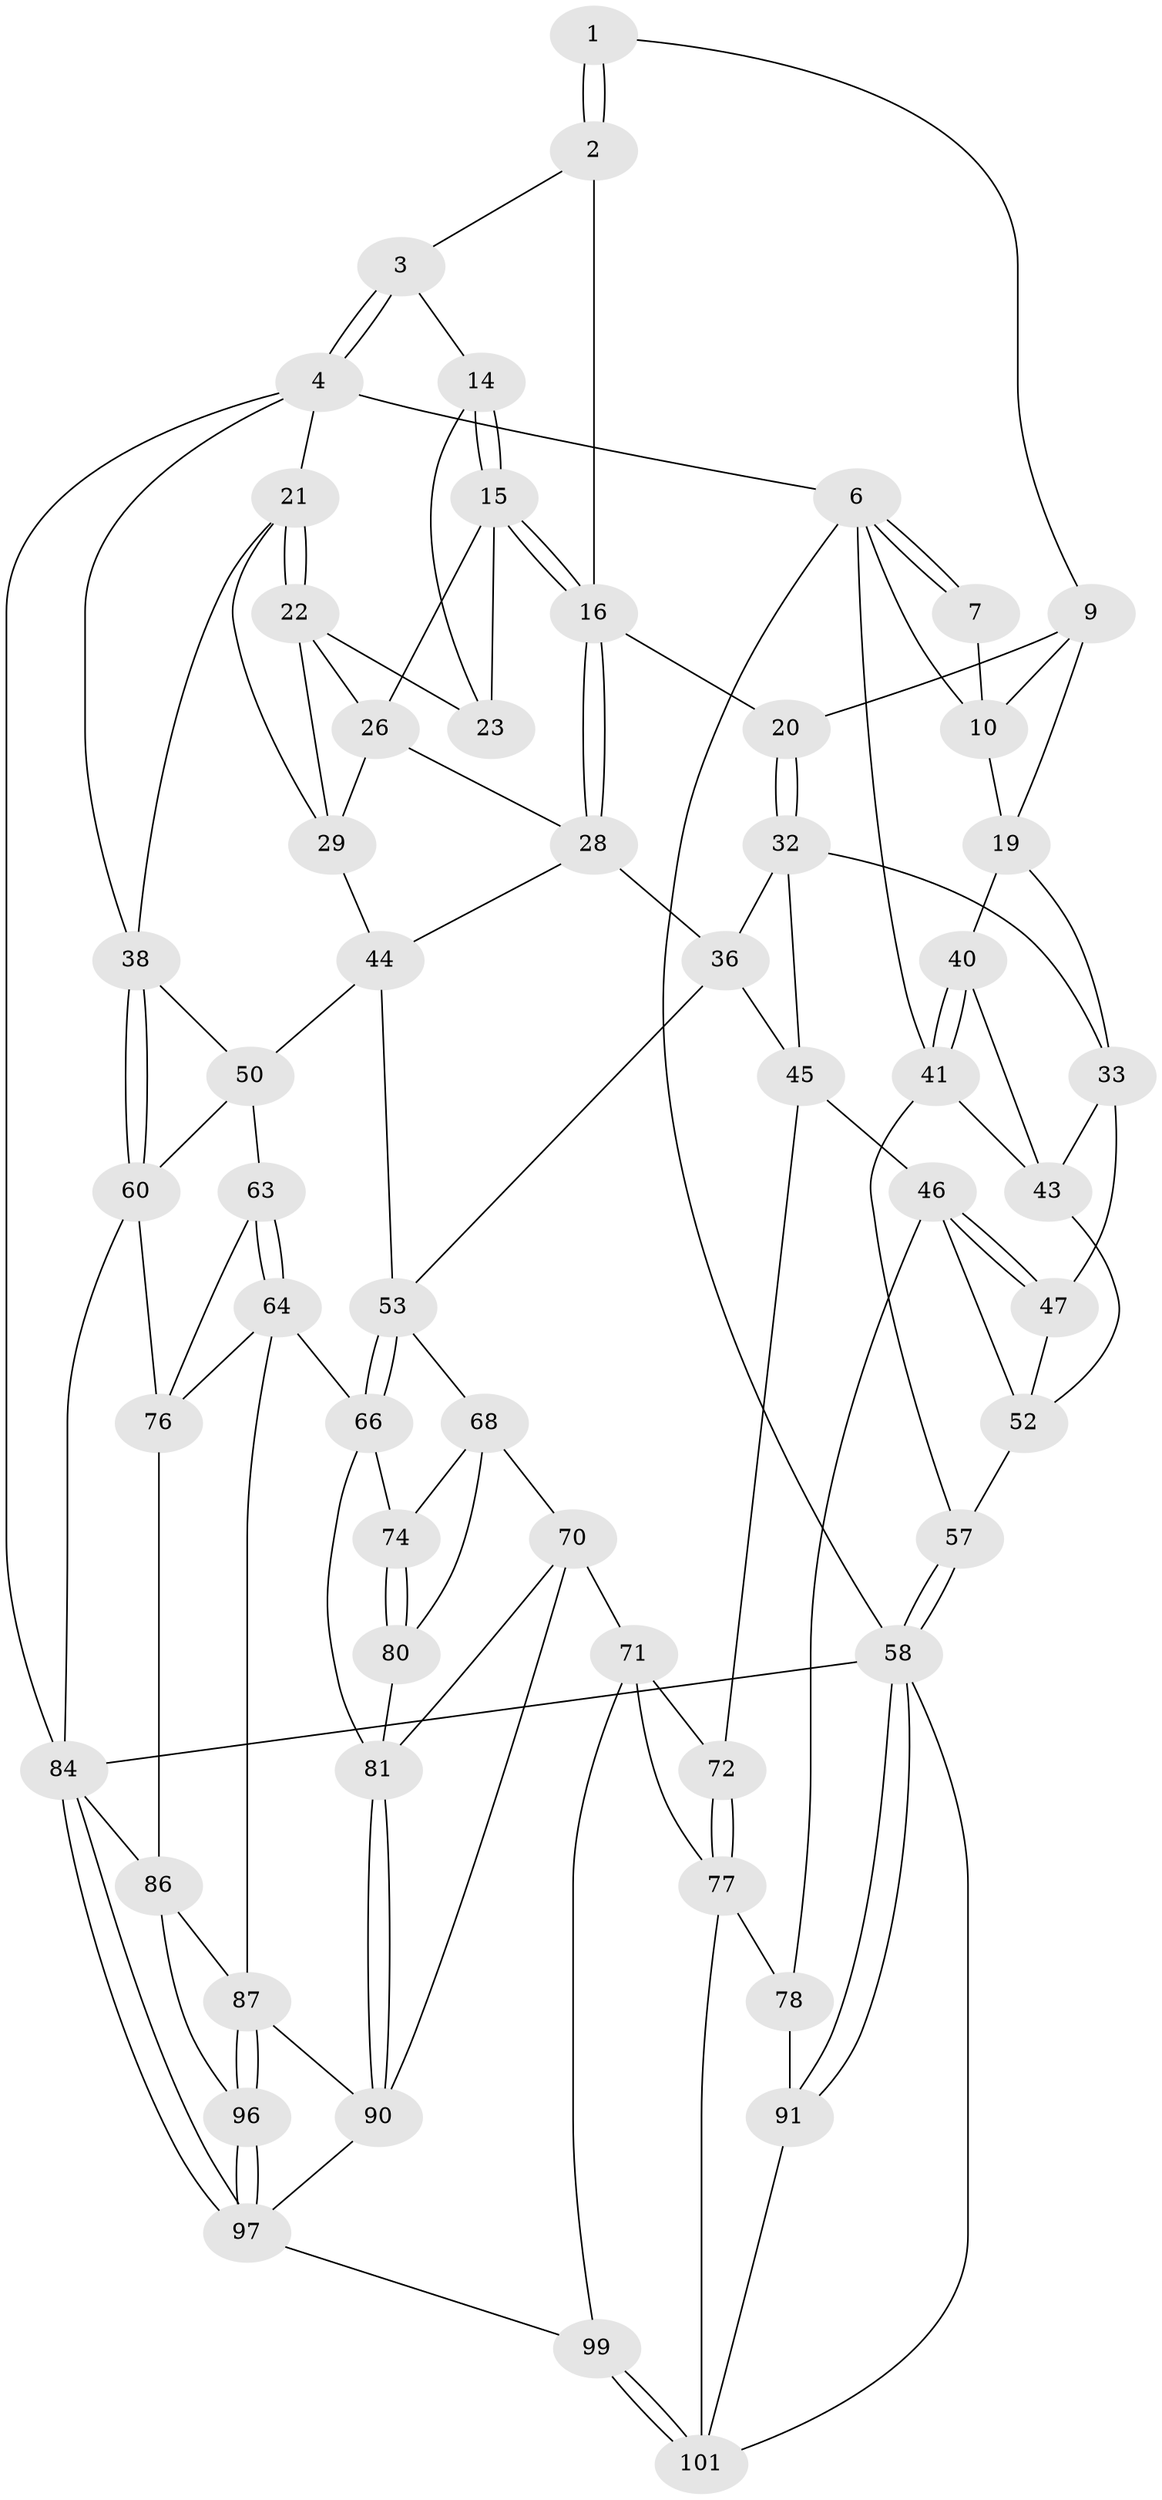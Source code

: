 // original degree distribution, {3: 0.0196078431372549, 5: 0.5098039215686274, 4: 0.24509803921568626, 6: 0.22549019607843138}
// Generated by graph-tools (version 1.1) at 2025/38/02/21/25 10:38:58]
// undirected, 58 vertices, 130 edges
graph export_dot {
graph [start="1"]
  node [color=gray90,style=filled];
  1 [pos="+0.35353093916512496+0",super="+8"];
  2 [pos="+0.5072379023444267+0",super="+11"];
  3 [pos="+0.7553453184763423+0"];
  4 [pos="+1+0",super="+5"];
  6 [pos="+0+0",super="+12"];
  7 [pos="+0.2007750770239557+0"];
  9 [pos="+0.23734597912245853+0.1207330650912708",super="+18"];
  10 [pos="+0.16008977328859564+0.04712677950509085",super="+13"];
  14 [pos="+0.7256663594994172+0.055003239369844074"];
  15 [pos="+0.5752835579675782+0.2524522974483196",super="+24"];
  16 [pos="+0.5211390966578756+0.2876195120752275",super="+17"];
  19 [pos="+0.1488401999306872+0.2757026930270148",super="+34"];
  20 [pos="+0.37110743700571075+0.22034158848512386"];
  21 [pos="+0.8864718044589983+0.27093858711973284",super="+31"];
  22 [pos="+0.7597493976086875+0.1757976589178447",super="+25"];
  23 [pos="+0.738149134661365+0.12508515110453355"];
  26 [pos="+0.7201890807707167+0.2792724383685277",super="+27"];
  28 [pos="+0.5222211843094318+0.2938668769047183",super="+35"];
  29 [pos="+0.8651384227104328+0.3736216904592789",super="+30"];
  32 [pos="+0.27951400729733705+0.37514774640554466",super="+37"];
  33 [pos="+0.227746703722073+0.36232504418688566",super="+42"];
  36 [pos="+0.4080407799055749+0.496657227986934",super="+55"];
  38 [pos="+1+0.5133470519856514",super="+39"];
  40 [pos="+0.12290216150621168+0.31298437654750527"];
  41 [pos="+0+0.38131451764709196",super="+48"];
  43 [pos="+0.06416154931377697+0.43676079699173675",super="+49"];
  44 [pos="+0.6773921240475101+0.5661537542302086",super="+51"];
  45 [pos="+0.3162967069105472+0.6181032160231842",super="+56"];
  46 [pos="+0.18214640283229103+0.5985260752761001",super="+67"];
  47 [pos="+0.1820357815583574+0.5984734748556841"];
  50 [pos="+0.7973407099121823+0.5982910753373851",super="+61"];
  52 [pos="+0.07011093323536056+0.6182560902684411",super="+62"];
  53 [pos="+0.6759641990868499+0.5754961285090716",super="+54"];
  57 [pos="+0+0.7045504599364663"];
  58 [pos="+0+0.7445938625017788",super="+59"];
  60 [pos="+1+0.5676054224447056",super="+75"];
  63 [pos="+0.8503690683684385+0.702225365651148"];
  64 [pos="+0.8132506706963957+0.7507460463802954",super="+65"];
  66 [pos="+0.7391504851890347+0.7565867421621428",super="+73"];
  68 [pos="+0.5873369555241091+0.6845017855681365",super="+69"];
  70 [pos="+0.46122346283093846+0.8460566752894024",super="+92"];
  71 [pos="+0.3565909755857095+0.7798943066522611",super="+94"];
  72 [pos="+0.3527770463789396+0.7752832339085575"];
  74 [pos="+0.6172780681551577+0.7600378331381625"];
  76 [pos="+0.9397863602101686+0.746566989579778",super="+83"];
  77 [pos="+0.1666715092328738+0.8641311106262781",super="+95"];
  78 [pos="+0.148780555205441+0.8599515870393095",super="+79"];
  80 [pos="+0.607350567082762+0.7799039487362998"];
  81 [pos="+0.6696896965304431+0.859696148169395",super="+82"];
  84 [pos="+1+1",super="+85"];
  86 [pos="+0.8782598123759329+0.8533374671521219",super="+89"];
  87 [pos="+0.7281422644307393+0.8653798342303654",super="+88"];
  90 [pos="+0.6850000048746653+0.8742906659787614",super="+93"];
  91 [pos="+0+0.8151125236410415",super="+100"];
  96 [pos="+0.7648345580508396+0.9359473878976806"];
  97 [pos="+0.7483473213773484+1",super="+98"];
  99 [pos="+0.4074287391209821+1"];
  101 [pos="+0.1315176631683838+1",super="+102"];
  1 -- 2 [weight=2];
  1 -- 2;
  1 -- 9;
  2 -- 3;
  2 -- 16;
  3 -- 4;
  3 -- 4;
  3 -- 14;
  4 -- 21;
  4 -- 6;
  4 -- 38;
  4 -- 84;
  6 -- 7;
  6 -- 7;
  6 -- 58;
  6 -- 41;
  6 -- 10;
  7 -- 10;
  9 -- 10;
  9 -- 19;
  9 -- 20;
  10 -- 19;
  14 -- 15;
  14 -- 15;
  14 -- 23;
  15 -- 16;
  15 -- 16;
  15 -- 26;
  15 -- 23;
  16 -- 28;
  16 -- 28;
  16 -- 20;
  19 -- 40;
  19 -- 33;
  20 -- 32;
  20 -- 32;
  21 -- 22;
  21 -- 22;
  21 -- 29;
  21 -- 38;
  22 -- 23;
  22 -- 26;
  22 -- 29;
  26 -- 28;
  26 -- 29;
  28 -- 36;
  28 -- 44;
  29 -- 44;
  32 -- 33;
  32 -- 36;
  32 -- 45;
  33 -- 43;
  33 -- 47;
  36 -- 53;
  36 -- 45;
  38 -- 60;
  38 -- 60;
  38 -- 50;
  40 -- 41;
  40 -- 41;
  40 -- 43;
  41 -- 57;
  41 -- 43;
  43 -- 52;
  44 -- 50;
  44 -- 53;
  45 -- 46;
  45 -- 72;
  46 -- 47;
  46 -- 47;
  46 -- 52;
  46 -- 78;
  47 -- 52;
  50 -- 60;
  50 -- 63;
  52 -- 57;
  53 -- 66;
  53 -- 66;
  53 -- 68;
  57 -- 58;
  57 -- 58;
  58 -- 91;
  58 -- 91;
  58 -- 84;
  58 -- 101;
  60 -- 84;
  60 -- 76;
  63 -- 64;
  63 -- 64;
  63 -- 76;
  64 -- 66;
  64 -- 87;
  64 -- 76;
  66 -- 81;
  66 -- 74;
  68 -- 74;
  68 -- 80;
  68 -- 70;
  70 -- 71;
  70 -- 90;
  70 -- 81;
  71 -- 72;
  71 -- 99;
  71 -- 77;
  72 -- 77;
  72 -- 77;
  74 -- 80;
  74 -- 80;
  76 -- 86;
  77 -- 78;
  77 -- 101;
  78 -- 91 [weight=2];
  80 -- 81;
  81 -- 90;
  81 -- 90;
  84 -- 97;
  84 -- 97;
  84 -- 86;
  86 -- 87;
  86 -- 96;
  87 -- 96;
  87 -- 96;
  87 -- 90;
  90 -- 97;
  91 -- 101;
  96 -- 97;
  96 -- 97;
  97 -- 99;
  99 -- 101;
  99 -- 101;
}
